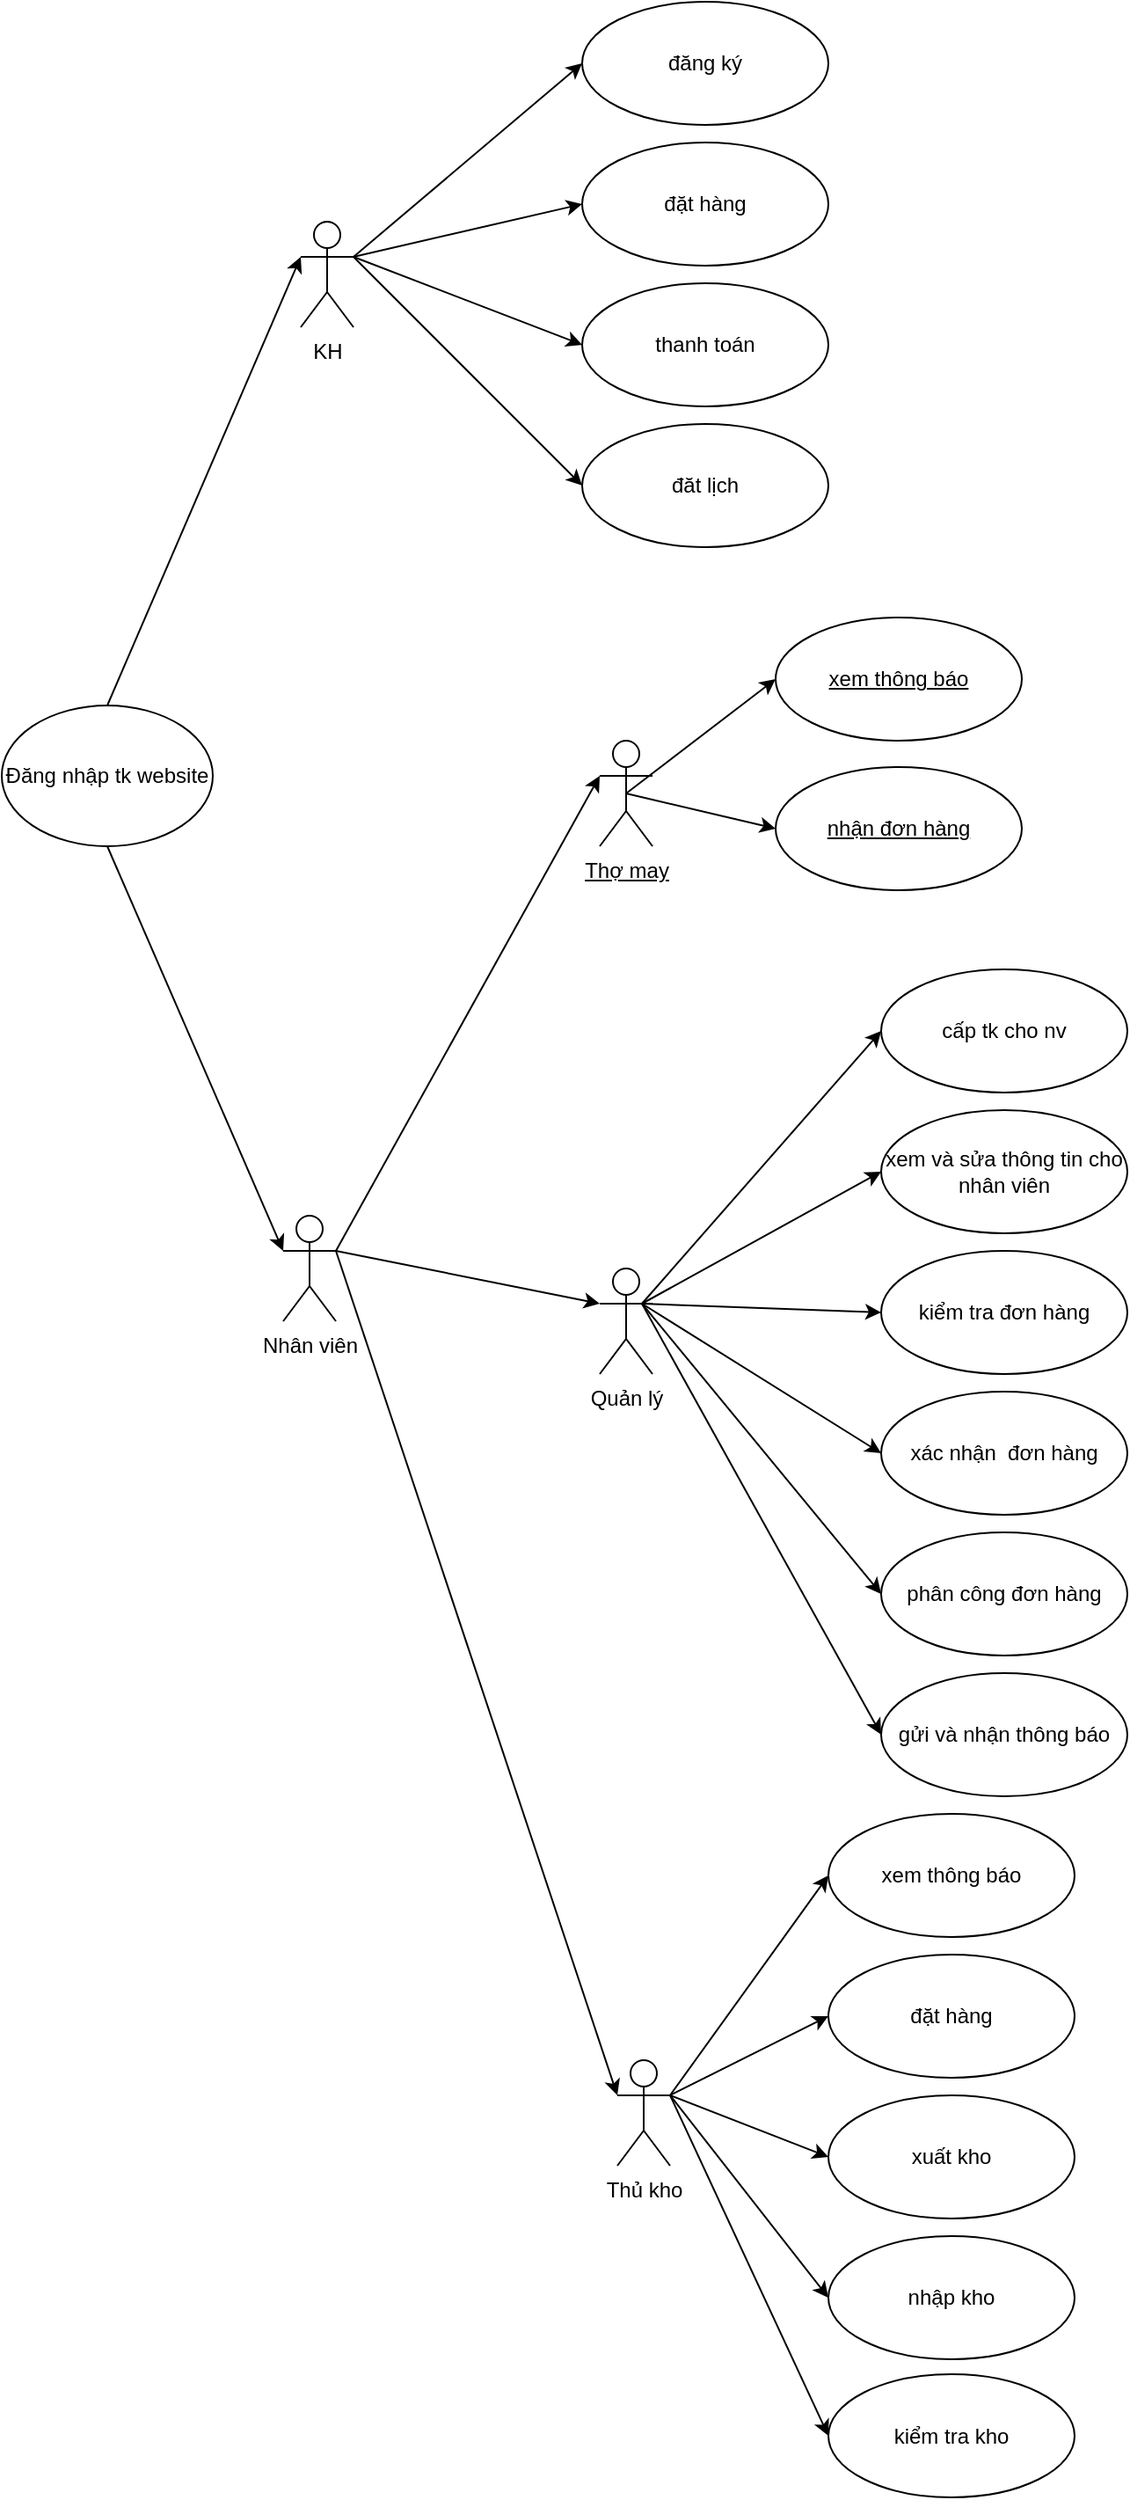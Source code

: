 <mxfile version="20.3.7" type="github">
  <diagram id="WbdiSm1LK-8k1EksdN81" name="Trang-1">
    <mxGraphModel dx="1559" dy="781" grid="1" gridSize="10" guides="1" tooltips="1" connect="1" arrows="1" fold="1" page="1" pageScale="1" pageWidth="827" pageHeight="1169" math="0" shadow="0">
      <root>
        <mxCell id="0" />
        <mxCell id="1" parent="0" />
        <mxCell id="p900UES-u76z_TKIkgDS-22" value="" style="group" vertex="1" connectable="0" parent="1">
          <mxGeometry x="450" y="1000" width="300" height="550" as="geometry" />
        </mxCell>
        <mxCell id="p900UES-u76z_TKIkgDS-2" style="rounded=0;orthogonalLoop=1;jettySize=auto;html=1;exitX=0;exitY=0.333;exitDx=0;exitDy=0;entryX=1;entryY=0.5;entryDx=0;entryDy=0;exitPerimeter=0;elbow=vertical;" edge="1" parent="p900UES-u76z_TKIkgDS-22" target="_zoZpSbQQhHf6De_rPDE-23">
          <mxGeometry relative="1" as="geometry">
            <mxPoint x="24" y="220" as="sourcePoint" />
          </mxGeometry>
        </mxCell>
        <mxCell id="p900UES-u76z_TKIkgDS-3" style="rounded=0;orthogonalLoop=1;jettySize=auto;html=1;exitX=0;exitY=0.333;exitDx=0;exitDy=0;entryX=1;entryY=0.5;entryDx=0;entryDy=0;exitPerimeter=0;elbow=vertical;" edge="1" parent="p900UES-u76z_TKIkgDS-22" target="_zoZpSbQQhHf6De_rPDE-22">
          <mxGeometry relative="1" as="geometry">
            <mxPoint x="24" y="220" as="sourcePoint" />
          </mxGeometry>
        </mxCell>
        <mxCell id="p900UES-u76z_TKIkgDS-4" style="rounded=0;orthogonalLoop=1;jettySize=auto;html=1;exitX=0;exitY=0.333;exitDx=0;exitDy=0;entryX=1;entryY=0.5;entryDx=0;entryDy=0;exitPerimeter=0;elbow=vertical;" edge="1" parent="p900UES-u76z_TKIkgDS-22" target="_zoZpSbQQhHf6De_rPDE-21">
          <mxGeometry relative="1" as="geometry">
            <mxPoint x="24" y="220" as="sourcePoint" />
          </mxGeometry>
        </mxCell>
        <mxCell id="p900UES-u76z_TKIkgDS-5" style="rounded=0;orthogonalLoop=1;jettySize=auto;html=1;exitX=0;exitY=0.333;exitDx=0;exitDy=0;entryX=1;entryY=0.5;entryDx=0;entryDy=0;exitPerimeter=0;elbow=vertical;" edge="1" parent="p900UES-u76z_TKIkgDS-22" target="_zoZpSbQQhHf6De_rPDE-20">
          <mxGeometry relative="1" as="geometry">
            <mxPoint x="24" y="220" as="sourcePoint" />
          </mxGeometry>
        </mxCell>
        <mxCell id="p900UES-u76z_TKIkgDS-6" style="rounded=0;orthogonalLoop=1;jettySize=auto;html=1;exitX=0;exitY=0.333;exitDx=0;exitDy=0;entryX=1;entryY=0.5;entryDx=0;entryDy=0;exitPerimeter=0;elbow=vertical;" edge="1" parent="p900UES-u76z_TKIkgDS-22" target="_zoZpSbQQhHf6De_rPDE-19">
          <mxGeometry relative="1" as="geometry">
            <mxPoint x="24" y="220" as="sourcePoint" />
          </mxGeometry>
        </mxCell>
        <mxCell id="p900UES-u76z_TKIkgDS-7" style="rounded=0;orthogonalLoop=1;jettySize=auto;html=1;entryX=1;entryY=0.5;entryDx=0;entryDy=0;elbow=vertical;" edge="1" parent="p900UES-u76z_TKIkgDS-22" target="_zoZpSbQQhHf6De_rPDE-18">
          <mxGeometry relative="1" as="geometry">
            <mxPoint x="24" y="220" as="sourcePoint" />
          </mxGeometry>
        </mxCell>
        <mxCell id="p900UES-u76z_TKIkgDS-9" value="Quản lý" style="shape=umlActor;verticalLabelPosition=bottom;verticalAlign=top;html=1;outlineConnect=0;" vertex="1" parent="p900UES-u76z_TKIkgDS-22">
          <mxGeometry y="200" width="30" height="60" as="geometry" />
        </mxCell>
        <mxCell id="_zoZpSbQQhHf6De_rPDE-18" value="gửi và nhận thông báo" style="ellipse;whiteSpace=wrap;html=1;direction=west;" parent="p900UES-u76z_TKIkgDS-22" vertex="1">
          <mxGeometry x="160" y="430" width="140" height="70" as="geometry" />
        </mxCell>
        <mxCell id="_zoZpSbQQhHf6De_rPDE-19" value="phân công đơn hàng" style="ellipse;whiteSpace=wrap;html=1;direction=west;" parent="p900UES-u76z_TKIkgDS-22" vertex="1">
          <mxGeometry x="160" y="350" width="140" height="70" as="geometry" />
        </mxCell>
        <mxCell id="_zoZpSbQQhHf6De_rPDE-20" value="xác nhận&amp;nbsp;&amp;nbsp;đơn hàng" style="ellipse;whiteSpace=wrap;html=1;direction=west;" parent="p900UES-u76z_TKIkgDS-22" vertex="1">
          <mxGeometry x="160" y="270" width="140" height="70" as="geometry" />
        </mxCell>
        <mxCell id="_zoZpSbQQhHf6De_rPDE-21" value="kiểm tra đơn hàng" style="ellipse;whiteSpace=wrap;html=1;direction=west;" parent="p900UES-u76z_TKIkgDS-22" vertex="1">
          <mxGeometry x="160" y="190" width="140" height="70" as="geometry" />
        </mxCell>
        <mxCell id="_zoZpSbQQhHf6De_rPDE-22" value="xem và sửa thông tin cho nhân viên" style="ellipse;whiteSpace=wrap;html=1;direction=west;" parent="p900UES-u76z_TKIkgDS-22" vertex="1">
          <mxGeometry x="160" y="110" width="140" height="70" as="geometry" />
        </mxCell>
        <mxCell id="_zoZpSbQQhHf6De_rPDE-23" value="cấp tk cho nv" style="ellipse;whiteSpace=wrap;html=1;direction=west;" parent="p900UES-u76z_TKIkgDS-22" vertex="1">
          <mxGeometry x="160" y="30" width="140" height="70" as="geometry" />
        </mxCell>
        <mxCell id="p900UES-u76z_TKIkgDS-35" style="rounded=0;orthogonalLoop=1;jettySize=auto;html=1;exitX=1;exitY=0.333;exitDx=0;exitDy=0;exitPerimeter=0;entryX=0;entryY=0.333;entryDx=0;entryDy=0;entryPerimeter=0;elbow=vertical;" edge="1" parent="1" source="p900UES-u76z_TKIkgDS-34" target="_zoZpSbQQhHf6De_rPDE-1">
          <mxGeometry relative="1" as="geometry" />
        </mxCell>
        <mxCell id="p900UES-u76z_TKIkgDS-36" style="rounded=0;orthogonalLoop=1;jettySize=auto;html=1;exitX=1;exitY=0.333;exitDx=0;exitDy=0;exitPerimeter=0;entryX=0;entryY=0.333;entryDx=0;entryDy=0;entryPerimeter=0;elbow=vertical;" edge="1" parent="1" source="p900UES-u76z_TKIkgDS-34" target="p900UES-u76z_TKIkgDS-9">
          <mxGeometry relative="1" as="geometry" />
        </mxCell>
        <mxCell id="p900UES-u76z_TKIkgDS-37" style="rounded=0;orthogonalLoop=1;jettySize=auto;html=1;exitX=1;exitY=0.333;exitDx=0;exitDy=0;exitPerimeter=0;entryX=0;entryY=0.333;entryDx=0;entryDy=0;entryPerimeter=0;elbow=vertical;" edge="1" parent="1" source="p900UES-u76z_TKIkgDS-34" target="p900UES-u76z_TKIkgDS-14">
          <mxGeometry relative="1" as="geometry">
            <mxPoint x="360" y="1788.182" as="targetPoint" />
          </mxGeometry>
        </mxCell>
        <mxCell id="p900UES-u76z_TKIkgDS-34" value="Nhân viên" style="shape=umlActor;verticalLabelPosition=bottom;verticalAlign=top;html=1;outlineConnect=0;" vertex="1" parent="1">
          <mxGeometry x="270" y="1170" width="30" height="60" as="geometry" />
        </mxCell>
        <mxCell id="p900UES-u76z_TKIkgDS-56" style="rounded=0;orthogonalLoop=1;jettySize=auto;html=1;exitX=0.5;exitY=0;exitDx=0;exitDy=0;entryX=0;entryY=0.333;entryDx=0;entryDy=0;entryPerimeter=0;elbow=vertical;" edge="1" parent="1" source="p900UES-u76z_TKIkgDS-55" target="hv9e3nKGNpW9a2G14AUx-2">
          <mxGeometry relative="1" as="geometry" />
        </mxCell>
        <mxCell id="p900UES-u76z_TKIkgDS-57" style="rounded=0;orthogonalLoop=1;jettySize=auto;html=1;exitX=0.5;exitY=1;exitDx=0;exitDy=0;entryX=0;entryY=0.333;entryDx=0;entryDy=0;entryPerimeter=0;elbow=vertical;" edge="1" parent="1" source="p900UES-u76z_TKIkgDS-55" target="p900UES-u76z_TKIkgDS-34">
          <mxGeometry relative="1" as="geometry" />
        </mxCell>
        <mxCell id="p900UES-u76z_TKIkgDS-55" value="Đăng nhập tk website" style="ellipse;whiteSpace=wrap;html=1;" vertex="1" parent="1">
          <mxGeometry x="110" y="880" width="120" height="80" as="geometry" />
        </mxCell>
        <mxCell id="hv9e3nKGNpW9a2G14AUx-2" value="KH" style="shape=umlActor;verticalLabelPosition=bottom;verticalAlign=top;html=1;" parent="1" vertex="1">
          <mxGeometry x="280" y="605" width="30" height="60" as="geometry" />
        </mxCell>
        <mxCell id="hv9e3nKGNpW9a2G14AUx-10" value="đăng ký" style="ellipse;whiteSpace=wrap;html=1;" parent="1" vertex="1">
          <mxGeometry x="440" y="480" width="140" height="70" as="geometry" />
        </mxCell>
        <mxCell id="hv9e3nKGNpW9a2G14AUx-11" style="rounded=0;orthogonalLoop=1;jettySize=auto;html=1;exitX=1;exitY=0.333;exitDx=0;exitDy=0;exitPerimeter=0;entryX=0;entryY=0.5;entryDx=0;entryDy=0;elbow=vertical;" parent="1" source="hv9e3nKGNpW9a2G14AUx-2" target="hv9e3nKGNpW9a2G14AUx-10" edge="1">
          <mxGeometry relative="1" as="geometry" />
        </mxCell>
        <mxCell id="hv9e3nKGNpW9a2G14AUx-12" value="đặt hàng" style="ellipse;whiteSpace=wrap;html=1;" parent="1" vertex="1">
          <mxGeometry x="440" y="560" width="140" height="70" as="geometry" />
        </mxCell>
        <mxCell id="hv9e3nKGNpW9a2G14AUx-13" style="rounded=0;orthogonalLoop=1;jettySize=auto;html=1;exitX=1;exitY=0.333;exitDx=0;exitDy=0;exitPerimeter=0;entryX=0;entryY=0.5;entryDx=0;entryDy=0;elbow=vertical;" parent="1" source="hv9e3nKGNpW9a2G14AUx-2" target="hv9e3nKGNpW9a2G14AUx-12" edge="1">
          <mxGeometry relative="1" as="geometry" />
        </mxCell>
        <mxCell id="hv9e3nKGNpW9a2G14AUx-14" value="thanh toán" style="ellipse;whiteSpace=wrap;html=1;" parent="1" vertex="1">
          <mxGeometry x="440" y="640" width="140" height="70" as="geometry" />
        </mxCell>
        <mxCell id="hv9e3nKGNpW9a2G14AUx-15" style="rounded=0;orthogonalLoop=1;jettySize=auto;html=1;exitX=1;exitY=0.333;exitDx=0;exitDy=0;exitPerimeter=0;entryX=0;entryY=0.5;entryDx=0;entryDy=0;elbow=vertical;" parent="1" source="hv9e3nKGNpW9a2G14AUx-2" target="hv9e3nKGNpW9a2G14AUx-14" edge="1">
          <mxGeometry relative="1" as="geometry" />
        </mxCell>
        <mxCell id="hv9e3nKGNpW9a2G14AUx-18" value="đăt lịch" style="ellipse;whiteSpace=wrap;html=1;" parent="1" vertex="1">
          <mxGeometry x="440" y="720" width="140" height="70" as="geometry" />
        </mxCell>
        <mxCell id="hv9e3nKGNpW9a2G14AUx-19" style="rounded=0;orthogonalLoop=1;jettySize=auto;html=1;entryX=0;entryY=0.5;entryDx=0;entryDy=0;exitX=1;exitY=0.333;exitDx=0;exitDy=0;exitPerimeter=0;elbow=vertical;" parent="1" source="hv9e3nKGNpW9a2G14AUx-2" target="hv9e3nKGNpW9a2G14AUx-18" edge="1">
          <mxGeometry relative="1" as="geometry" />
        </mxCell>
        <mxCell id="p900UES-u76z_TKIkgDS-61" value="" style="group" vertex="1" connectable="0" parent="1">
          <mxGeometry x="450" y="830" width="240" height="155" as="geometry" />
        </mxCell>
        <mxCell id="_zoZpSbQQhHf6De_rPDE-1" value="Thợ may" style="shape=umlActor;verticalLabelPosition=bottom;verticalAlign=top;html=1;outlineConnect=0;fontStyle=4" parent="p900UES-u76z_TKIkgDS-61" vertex="1">
          <mxGeometry y="70" width="30" height="60" as="geometry" />
        </mxCell>
        <mxCell id="_zoZpSbQQhHf6De_rPDE-2" value="xem thông báo" style="ellipse;whiteSpace=wrap;html=1;fontStyle=4" parent="p900UES-u76z_TKIkgDS-61" vertex="1">
          <mxGeometry x="100" width="140" height="70" as="geometry" />
        </mxCell>
        <mxCell id="_zoZpSbQQhHf6De_rPDE-7" style="rounded=0;orthogonalLoop=1;jettySize=auto;html=1;exitX=0.5;exitY=0.5;exitDx=0;exitDy=0;exitPerimeter=0;entryX=0;entryY=0.5;entryDx=0;entryDy=0;fontStyle=4;elbow=vertical;" parent="p900UES-u76z_TKIkgDS-61" source="_zoZpSbQQhHf6De_rPDE-1" target="_zoZpSbQQhHf6De_rPDE-2" edge="1">
          <mxGeometry relative="1" as="geometry" />
        </mxCell>
        <mxCell id="_zoZpSbQQhHf6De_rPDE-6" value="nhận đơn hàng" style="ellipse;whiteSpace=wrap;html=1;fontStyle=4" parent="p900UES-u76z_TKIkgDS-61" vertex="1">
          <mxGeometry x="100" y="85" width="140" height="70" as="geometry" />
        </mxCell>
        <mxCell id="_zoZpSbQQhHf6De_rPDE-9" style="rounded=0;orthogonalLoop=1;jettySize=auto;html=1;exitX=0.5;exitY=0.5;exitDx=0;exitDy=0;exitPerimeter=0;entryX=0;entryY=0.5;entryDx=0;entryDy=0;fontStyle=4;elbow=vertical;" parent="p900UES-u76z_TKIkgDS-61" source="_zoZpSbQQhHf6De_rPDE-1" target="_zoZpSbQQhHf6De_rPDE-6" edge="1">
          <mxGeometry relative="1" as="geometry" />
        </mxCell>
        <mxCell id="p900UES-u76z_TKIkgDS-62" value="" style="group" vertex="1" connectable="0" parent="1">
          <mxGeometry x="460" y="1510" width="260" height="388.5" as="geometry" />
        </mxCell>
        <mxCell id="p900UES-u76z_TKIkgDS-14" value="Thủ kho" style="shape=umlActor;verticalLabelPosition=bottom;verticalAlign=top;html=1;outlineConnect=0;" vertex="1" parent="p900UES-u76z_TKIkgDS-62">
          <mxGeometry y="140" width="30" height="60" as="geometry" />
        </mxCell>
        <mxCell id="p900UES-u76z_TKIkgDS-15" value="xem thông báo" style="ellipse;whiteSpace=wrap;html=1;" vertex="1" parent="p900UES-u76z_TKIkgDS-62">
          <mxGeometry x="120" width="140" height="70" as="geometry" />
        </mxCell>
        <mxCell id="p900UES-u76z_TKIkgDS-19" value="đặt hàng" style="ellipse;whiteSpace=wrap;html=1;" vertex="1" parent="p900UES-u76z_TKIkgDS-62">
          <mxGeometry x="120" y="80" width="140" height="70" as="geometry" />
        </mxCell>
        <mxCell id="p900UES-u76z_TKIkgDS-25" value="xuất kho" style="ellipse;whiteSpace=wrap;html=1;" vertex="1" parent="p900UES-u76z_TKIkgDS-62">
          <mxGeometry x="120" y="160" width="140" height="70" as="geometry" />
        </mxCell>
        <mxCell id="p900UES-u76z_TKIkgDS-26" value="kiểm tra kho" style="ellipse;whiteSpace=wrap;html=1;" vertex="1" parent="p900UES-u76z_TKIkgDS-62">
          <mxGeometry x="120" y="318.5" width="140" height="70" as="geometry" />
        </mxCell>
        <mxCell id="p900UES-u76z_TKIkgDS-27" value="nhập kho" style="ellipse;whiteSpace=wrap;html=1;" vertex="1" parent="p900UES-u76z_TKIkgDS-62">
          <mxGeometry x="120" y="240" width="140" height="70" as="geometry" />
        </mxCell>
        <mxCell id="p900UES-u76z_TKIkgDS-16" style="rounded=0;orthogonalLoop=1;jettySize=auto;html=1;entryX=0;entryY=0.5;entryDx=0;entryDy=0;exitX=1;exitY=0.333;exitDx=0;exitDy=0;exitPerimeter=0;elbow=vertical;" edge="1" parent="p900UES-u76z_TKIkgDS-62" source="p900UES-u76z_TKIkgDS-14" target="p900UES-u76z_TKIkgDS-15">
          <mxGeometry relative="1" as="geometry">
            <mxPoint x="480" y="1650" as="sourcePoint" />
          </mxGeometry>
        </mxCell>
        <mxCell id="p900UES-u76z_TKIkgDS-20" style="rounded=0;orthogonalLoop=1;jettySize=auto;html=1;exitX=1;exitY=0.333;exitDx=0;exitDy=0;exitPerimeter=0;entryX=0;entryY=0.5;entryDx=0;entryDy=0;elbow=vertical;" edge="1" parent="p900UES-u76z_TKIkgDS-62" source="p900UES-u76z_TKIkgDS-14" target="p900UES-u76z_TKIkgDS-19">
          <mxGeometry relative="1" as="geometry" />
        </mxCell>
        <mxCell id="p900UES-u76z_TKIkgDS-30" style="rounded=0;orthogonalLoop=1;jettySize=auto;html=1;exitX=1;exitY=0.333;exitDx=0;exitDy=0;exitPerimeter=0;entryX=0;entryY=0.5;entryDx=0;entryDy=0;elbow=vertical;" edge="1" parent="p900UES-u76z_TKIkgDS-62" source="p900UES-u76z_TKIkgDS-14" target="p900UES-u76z_TKIkgDS-25">
          <mxGeometry relative="1" as="geometry" />
        </mxCell>
        <mxCell id="p900UES-u76z_TKIkgDS-32" style="rounded=0;orthogonalLoop=1;jettySize=auto;html=1;exitX=1;exitY=0.333;exitDx=0;exitDy=0;exitPerimeter=0;entryX=0;entryY=0.5;entryDx=0;entryDy=0;elbow=vertical;" edge="1" parent="p900UES-u76z_TKIkgDS-62" source="p900UES-u76z_TKIkgDS-14" target="p900UES-u76z_TKIkgDS-26">
          <mxGeometry relative="1" as="geometry" />
        </mxCell>
        <mxCell id="p900UES-u76z_TKIkgDS-31" style="rounded=0;orthogonalLoop=1;jettySize=auto;html=1;exitX=1;exitY=0.333;exitDx=0;exitDy=0;exitPerimeter=0;entryX=0;entryY=0.5;entryDx=0;entryDy=0;elbow=vertical;" edge="1" parent="p900UES-u76z_TKIkgDS-62" source="p900UES-u76z_TKIkgDS-14" target="p900UES-u76z_TKIkgDS-27">
          <mxGeometry relative="1" as="geometry" />
        </mxCell>
      </root>
    </mxGraphModel>
  </diagram>
</mxfile>
